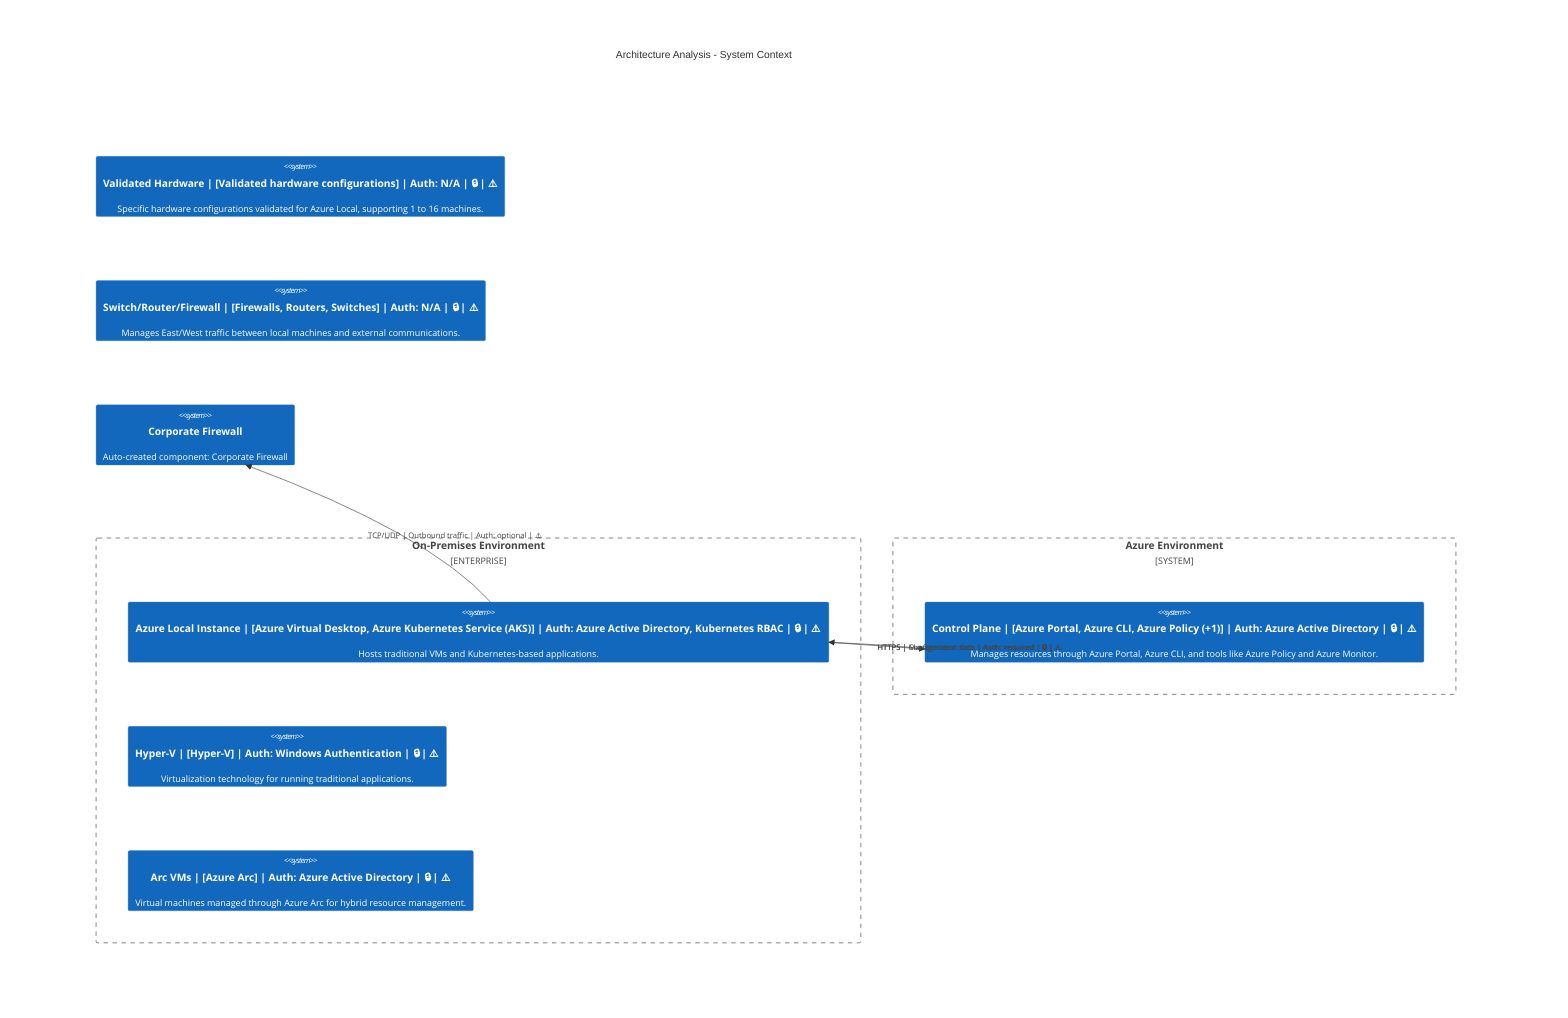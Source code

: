 C4Context
    title Architecture Analysis - System Context
    Enterprise_Boundary(tb_On_Premises_Environment, "On-Premises Environment") {
        System(Azure_Local_Instance, "Azure Local Instance | [Azure Virtual Desktop, Azure Kubernetes Service (AKS)] | Auth: Azure Active Directory, Kubernetes RBAC | 🔒 | ⚠️", "Hosts traditional VMs and Kubernetes-based applications.")
        System(Hyper_V, "Hyper-V | [Hyper-V] | Auth: Windows Authentication | 🔒 | ⚠️", "Virtualization technology for running traditional applications.")
        System(Arc_VMs, "Arc VMs | [Azure Arc] | Auth: Azure Active Directory | 🔒 | ⚠️", "Virtual machines managed through Azure Arc for hybrid resource management.")
    }
    System_Boundary(tb_Azure_Environment, "Azure Environment") {
        System(Control_Plane, "Control Plane | [Azure Portal, Azure CLI, Azure Policy (+1)] | Auth: Azure Active Directory | 🔒 | ⚠️", "Manages resources through Azure Portal, Azure CLI, and tools like Azure Policy and Azure Monitor.")
    }
    System(Validated_Hardware, "Validated Hardware | [Validated hardware configurations] | Auth: N/A | 🔒 | ⚠️", "Specific hardware configurations validated for Azure Local, supporting 1 to 16 machines.")
    System(Switch_Router_Firewall, "Switch/Router/Firewall | [Firewalls, Routers, Switches] | Auth: N/A | 🔒 | ⚠️", "Manages East/West traffic between local machines and external communications.")
    System(Corporate_Firewall, "Corporate Firewall", "Auto-created component: Corporate Firewall")

    Rel(Azure_Local_Instance, Control_Plane, "HTTPS | Management data | Auth: required | 🔒 | ⚠️")
    Rel(Control_Plane, Azure_Local_Instance, "HTTPS | Configuration data | Auth: required | 🔒 | ⚠️")
    Rel(Azure_Local_Instance, Corporate_Firewall, "TCP/UDP | Outbound traffic | Auth: optional | ⚠️")
